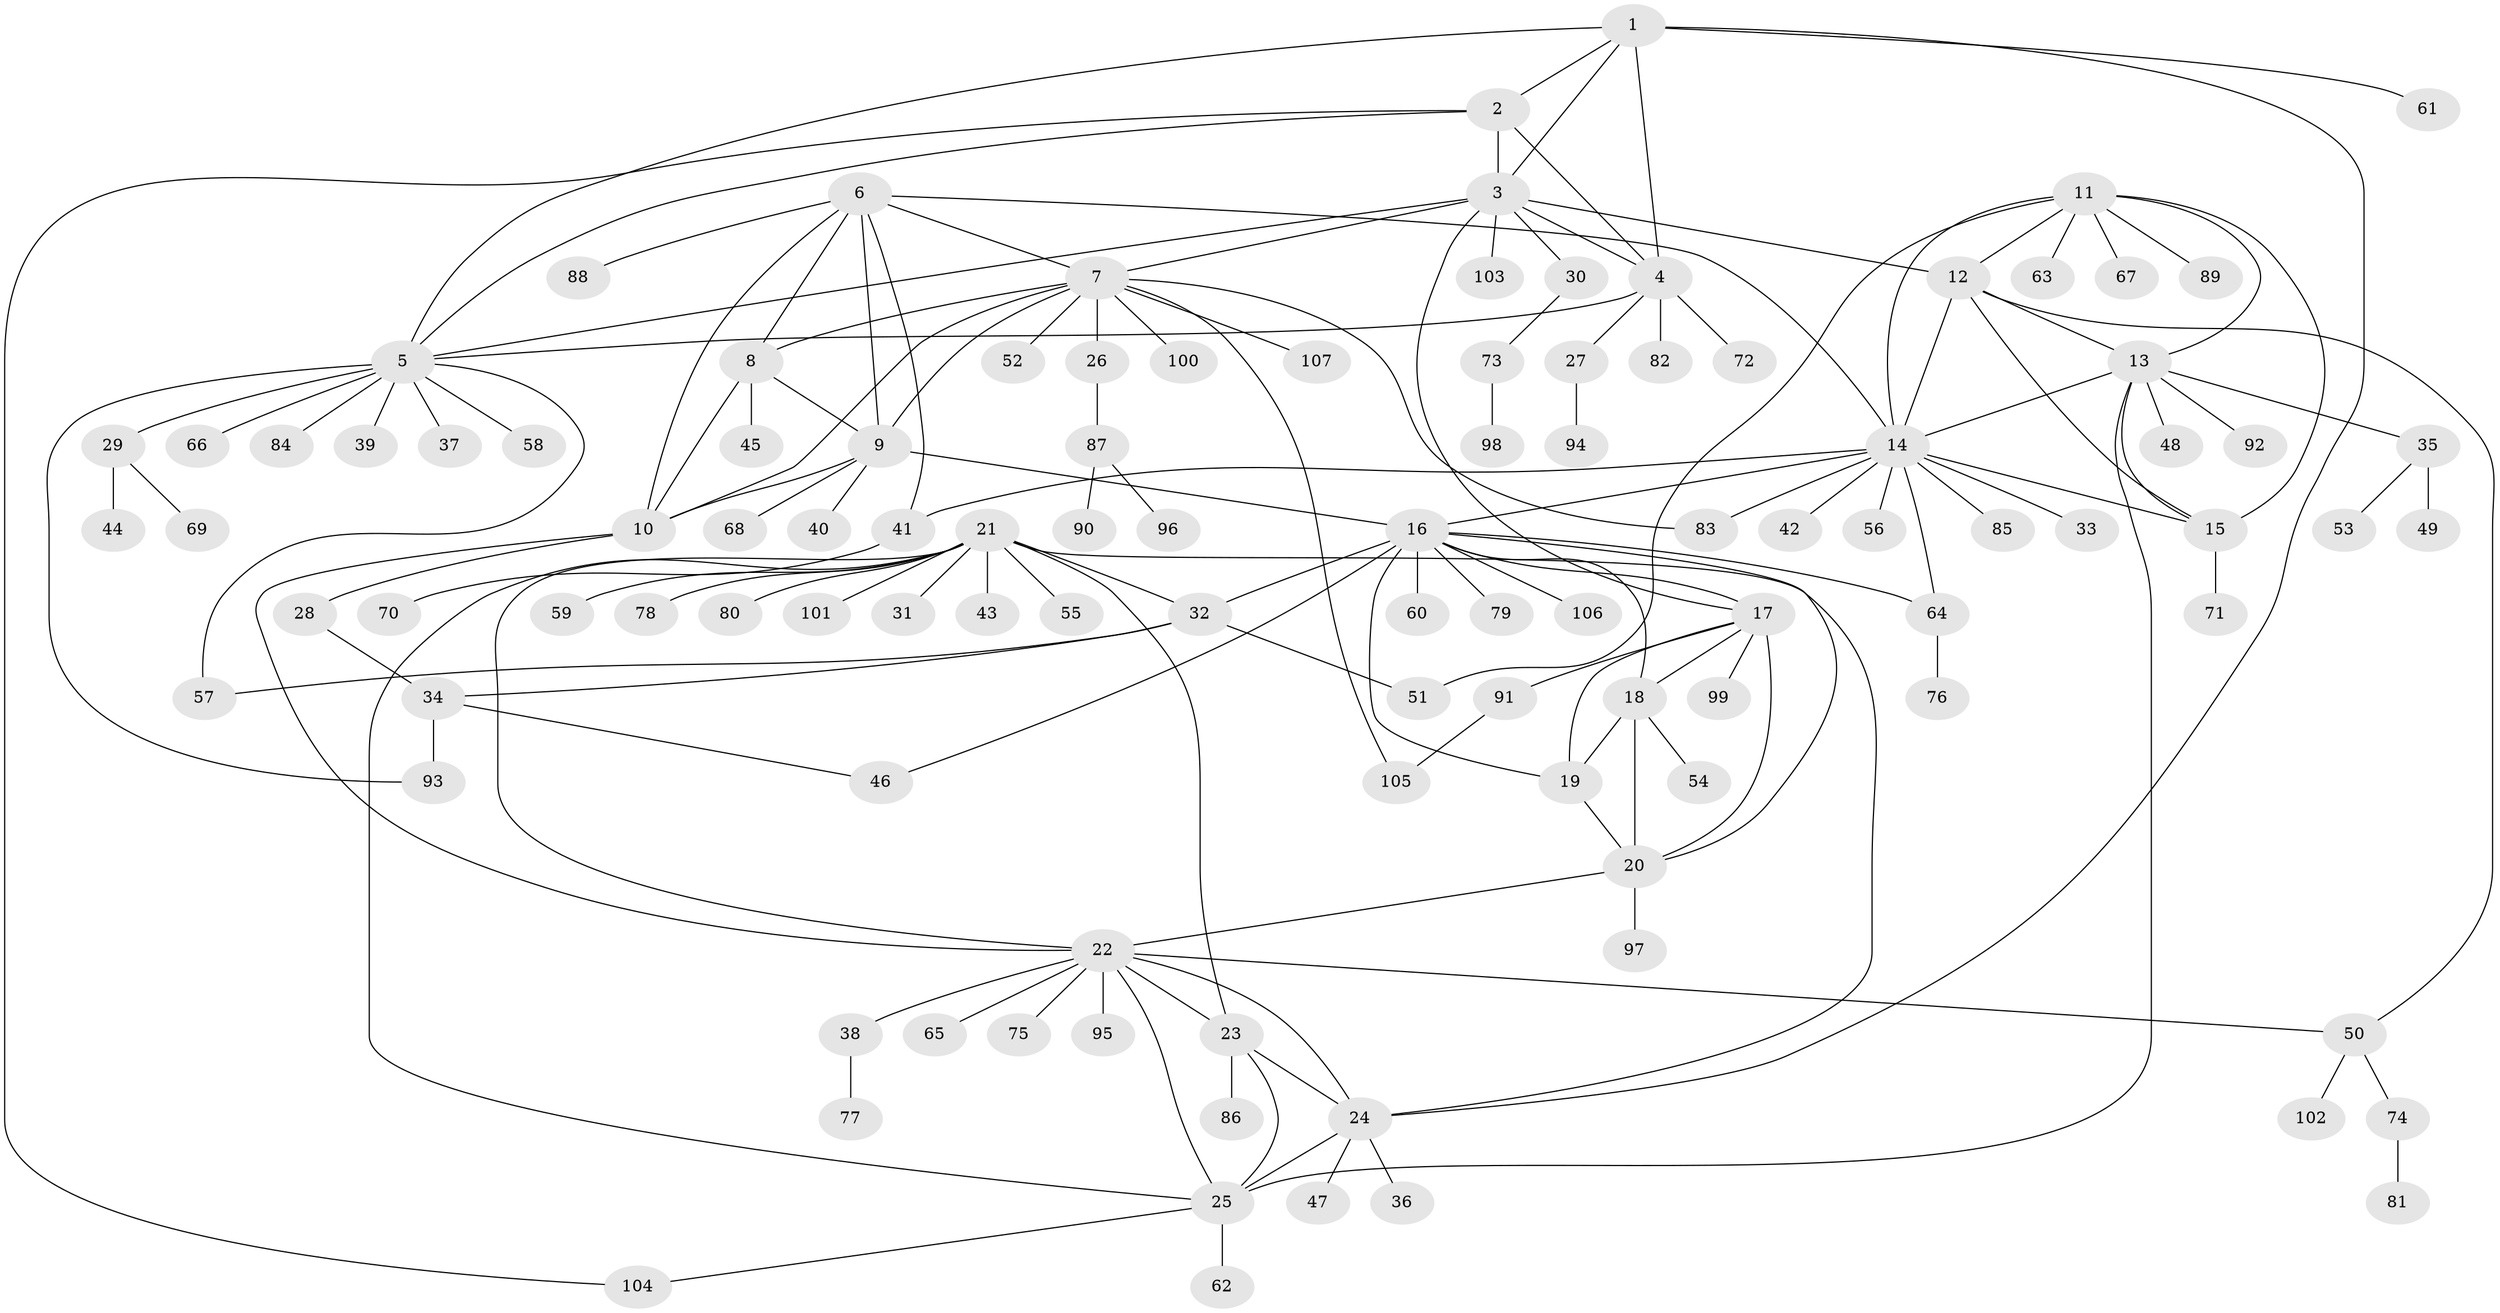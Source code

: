 // coarse degree distribution, {4: 0.03125, 16: 0.015625, 10: 0.03125, 5: 0.046875, 3: 0.015625, 7: 0.015625, 1: 0.734375, 9: 0.015625, 2: 0.0625, 15: 0.015625, 8: 0.015625}
// Generated by graph-tools (version 1.1) at 2025/58/03/04/25 21:58:30]
// undirected, 107 vertices, 154 edges
graph export_dot {
graph [start="1"]
  node [color=gray90,style=filled];
  1;
  2;
  3;
  4;
  5;
  6;
  7;
  8;
  9;
  10;
  11;
  12;
  13;
  14;
  15;
  16;
  17;
  18;
  19;
  20;
  21;
  22;
  23;
  24;
  25;
  26;
  27;
  28;
  29;
  30;
  31;
  32;
  33;
  34;
  35;
  36;
  37;
  38;
  39;
  40;
  41;
  42;
  43;
  44;
  45;
  46;
  47;
  48;
  49;
  50;
  51;
  52;
  53;
  54;
  55;
  56;
  57;
  58;
  59;
  60;
  61;
  62;
  63;
  64;
  65;
  66;
  67;
  68;
  69;
  70;
  71;
  72;
  73;
  74;
  75;
  76;
  77;
  78;
  79;
  80;
  81;
  82;
  83;
  84;
  85;
  86;
  87;
  88;
  89;
  90;
  91;
  92;
  93;
  94;
  95;
  96;
  97;
  98;
  99;
  100;
  101;
  102;
  103;
  104;
  105;
  106;
  107;
  1 -- 2;
  1 -- 3;
  1 -- 4;
  1 -- 5;
  1 -- 24;
  1 -- 61;
  2 -- 3;
  2 -- 4;
  2 -- 5;
  2 -- 104;
  3 -- 4;
  3 -- 5;
  3 -- 7;
  3 -- 12;
  3 -- 17;
  3 -- 30;
  3 -- 103;
  4 -- 5;
  4 -- 27;
  4 -- 72;
  4 -- 82;
  5 -- 29;
  5 -- 37;
  5 -- 39;
  5 -- 57;
  5 -- 58;
  5 -- 66;
  5 -- 84;
  5 -- 93;
  6 -- 7;
  6 -- 8;
  6 -- 9;
  6 -- 10;
  6 -- 14;
  6 -- 41;
  6 -- 88;
  7 -- 8;
  7 -- 9;
  7 -- 10;
  7 -- 26;
  7 -- 52;
  7 -- 83;
  7 -- 100;
  7 -- 105;
  7 -- 107;
  8 -- 9;
  8 -- 10;
  8 -- 45;
  9 -- 10;
  9 -- 16;
  9 -- 40;
  9 -- 68;
  10 -- 22;
  10 -- 28;
  11 -- 12;
  11 -- 13;
  11 -- 14;
  11 -- 15;
  11 -- 51;
  11 -- 63;
  11 -- 67;
  11 -- 89;
  12 -- 13;
  12 -- 14;
  12 -- 15;
  12 -- 50;
  13 -- 14;
  13 -- 15;
  13 -- 25;
  13 -- 35;
  13 -- 48;
  13 -- 92;
  14 -- 15;
  14 -- 16;
  14 -- 33;
  14 -- 41;
  14 -- 42;
  14 -- 56;
  14 -- 64;
  14 -- 83;
  14 -- 85;
  15 -- 71;
  16 -- 17;
  16 -- 18;
  16 -- 19;
  16 -- 20;
  16 -- 32;
  16 -- 46;
  16 -- 60;
  16 -- 64;
  16 -- 79;
  16 -- 106;
  17 -- 18;
  17 -- 19;
  17 -- 20;
  17 -- 91;
  17 -- 99;
  18 -- 19;
  18 -- 20;
  18 -- 54;
  19 -- 20;
  20 -- 22;
  20 -- 97;
  21 -- 22;
  21 -- 23;
  21 -- 24;
  21 -- 25;
  21 -- 31;
  21 -- 32;
  21 -- 43;
  21 -- 55;
  21 -- 59;
  21 -- 78;
  21 -- 80;
  21 -- 101;
  22 -- 23;
  22 -- 24;
  22 -- 25;
  22 -- 38;
  22 -- 50;
  22 -- 65;
  22 -- 75;
  22 -- 95;
  23 -- 24;
  23 -- 25;
  23 -- 86;
  24 -- 25;
  24 -- 36;
  24 -- 47;
  25 -- 62;
  25 -- 104;
  26 -- 87;
  27 -- 94;
  28 -- 34;
  29 -- 44;
  29 -- 69;
  30 -- 73;
  32 -- 34;
  32 -- 51;
  32 -- 57;
  34 -- 46;
  34 -- 93;
  35 -- 49;
  35 -- 53;
  38 -- 77;
  41 -- 70;
  50 -- 74;
  50 -- 102;
  64 -- 76;
  73 -- 98;
  74 -- 81;
  87 -- 90;
  87 -- 96;
  91 -- 105;
}
